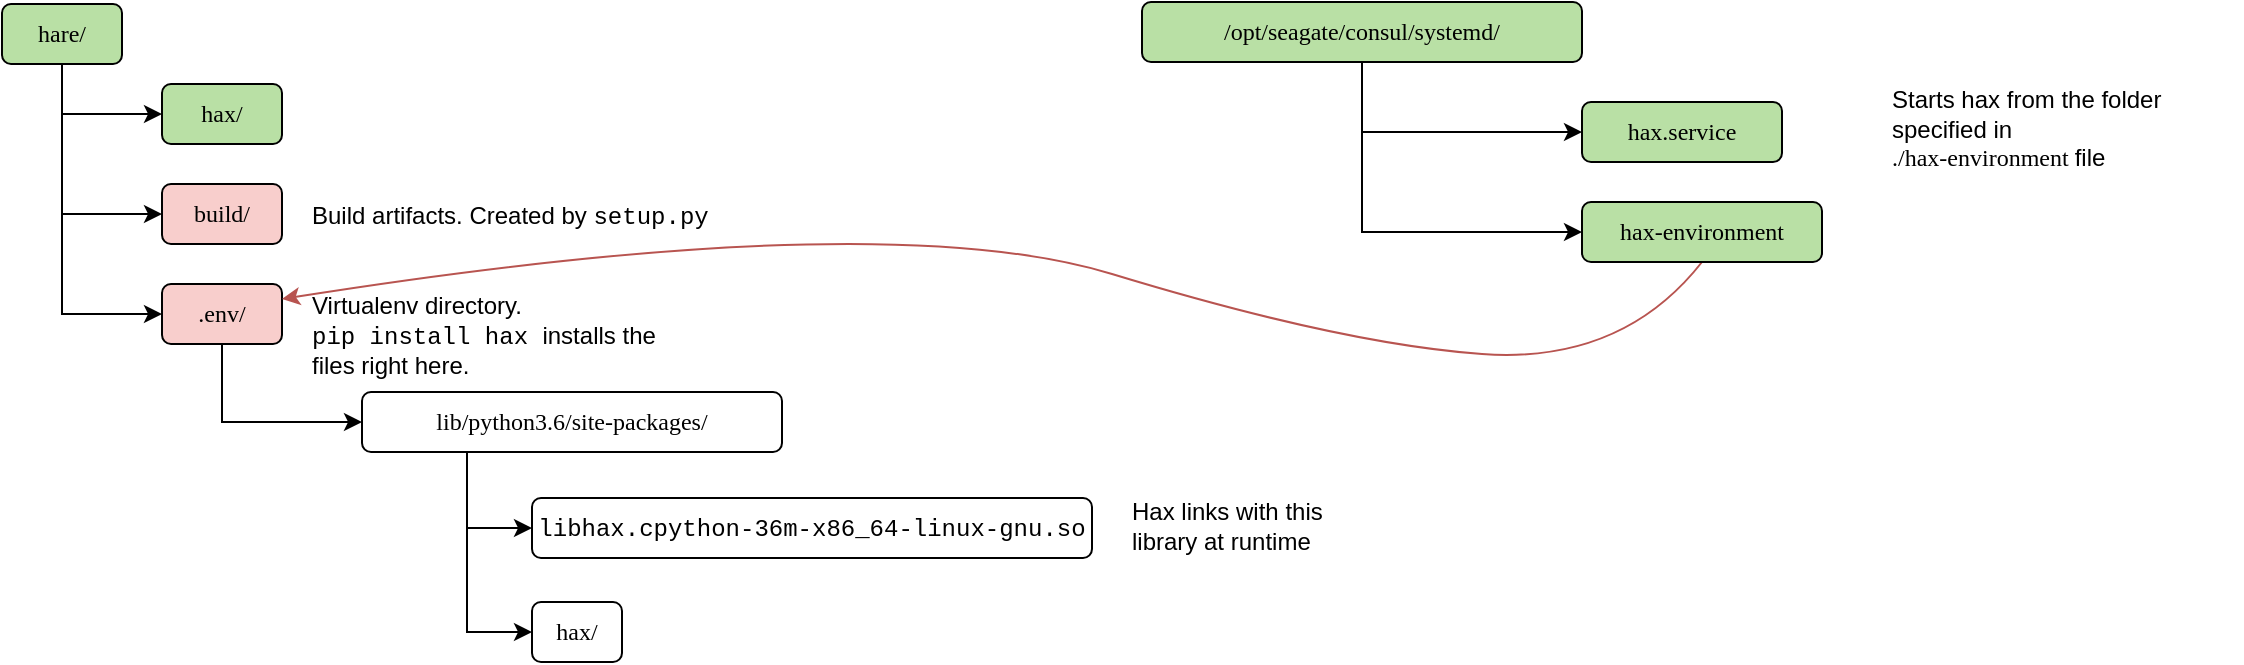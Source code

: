 <mxfile version="11.2.9" type="device" pages="1"><diagram id="iR9Oa7CT4uslamSqYcq4" name="Page-1"><mxGraphModel dx="1246" dy="699" grid="1" gridSize="10" guides="1" tooltips="1" connect="1" arrows="1" fold="1" page="1" pageScale="1" pageWidth="1169" pageHeight="1654" math="0" shadow="0"><root><mxCell id="0"/><mxCell id="1" parent="0"/><mxCell id="5Zpw5AX2NDVuuhbWSxUM-8" style="edgeStyle=orthogonalEdgeStyle;rounded=0;orthogonalLoop=1;jettySize=auto;html=1;exitX=0.5;exitY=1;exitDx=0;exitDy=0;entryX=0;entryY=0.5;entryDx=0;entryDy=0;" edge="1" parent="1" source="5Zpw5AX2NDVuuhbWSxUM-1" target="5Zpw5AX2NDVuuhbWSxUM-2"><mxGeometry relative="1" as="geometry"/></mxCell><mxCell id="5Zpw5AX2NDVuuhbWSxUM-1" value="&lt;font face=&quot;Lucida Console&quot;&gt;hare/&lt;/font&gt;" style="rounded=1;whiteSpace=wrap;html=1;fillColor=#B9E0A5;" vertex="1" parent="1"><mxGeometry x="20" y="20" width="60" height="30" as="geometry"/></mxCell><mxCell id="5Zpw5AX2NDVuuhbWSxUM-2" value="&lt;font face=&quot;Lucida Console&quot;&gt;hax/&lt;/font&gt;" style="rounded=1;whiteSpace=wrap;html=1;fillColor=#B9E0A5;" vertex="1" parent="1"><mxGeometry x="100" y="60" width="60" height="30" as="geometry"/></mxCell><mxCell id="5Zpw5AX2NDVuuhbWSxUM-3" value="&lt;font face=&quot;Lucida Console&quot;&gt;build/&lt;/font&gt;" style="rounded=1;whiteSpace=wrap;html=1;fillColor=#F8CECC;" vertex="1" parent="1"><mxGeometry x="100" y="110" width="60" height="30" as="geometry"/></mxCell><mxCell id="5Zpw5AX2NDVuuhbWSxUM-19" style="edgeStyle=orthogonalEdgeStyle;rounded=0;orthogonalLoop=1;jettySize=auto;html=1;exitX=0.5;exitY=1;exitDx=0;exitDy=0;entryX=0;entryY=0.5;entryDx=0;entryDy=0;" edge="1" parent="1" source="5Zpw5AX2NDVuuhbWSxUM-6" target="5Zpw5AX2NDVuuhbWSxUM-18"><mxGeometry relative="1" as="geometry"/></mxCell><mxCell id="5Zpw5AX2NDVuuhbWSxUM-6" value="&lt;font face=&quot;Lucida Console&quot;&gt;.env/&lt;/font&gt;" style="rounded=1;whiteSpace=wrap;html=1;fillColor=#F8CECC;" vertex="1" parent="1"><mxGeometry x="100" y="160" width="60" height="30" as="geometry"/></mxCell><mxCell id="5Zpw5AX2NDVuuhbWSxUM-9" style="edgeStyle=orthogonalEdgeStyle;rounded=0;orthogonalLoop=1;jettySize=auto;html=1;exitX=0.5;exitY=1;exitDx=0;exitDy=0;entryX=0;entryY=0.5;entryDx=0;entryDy=0;" edge="1" parent="1" source="5Zpw5AX2NDVuuhbWSxUM-1" target="5Zpw5AX2NDVuuhbWSxUM-3"><mxGeometry relative="1" as="geometry"><mxPoint x="60" y="60" as="sourcePoint"/><mxPoint x="110" y="85" as="targetPoint"/></mxGeometry></mxCell><mxCell id="5Zpw5AX2NDVuuhbWSxUM-10" style="edgeStyle=orthogonalEdgeStyle;rounded=0;orthogonalLoop=1;jettySize=auto;html=1;exitX=0.5;exitY=1;exitDx=0;exitDy=0;entryX=0;entryY=0.5;entryDx=0;entryDy=0;" edge="1" parent="1" source="5Zpw5AX2NDVuuhbWSxUM-1" target="5Zpw5AX2NDVuuhbWSxUM-6"><mxGeometry relative="1" as="geometry"><mxPoint x="60" y="60" as="sourcePoint"/><mxPoint x="110" y="135" as="targetPoint"/></mxGeometry></mxCell><mxCell id="5Zpw5AX2NDVuuhbWSxUM-16" value="&lt;br&gt;Virtualenv directory.&lt;br&gt;&lt;font face=&quot;Courier New&quot;&gt;pip install hax &lt;font face=&quot;Helvetica&quot;&gt;installs the files right here.&lt;/font&gt;&lt;/font&gt;" style="text;html=1;strokeColor=none;fillColor=none;spacing=5;spacingTop=-20;whiteSpace=wrap;overflow=hidden;rounded=0;" vertex="1" parent="1"><mxGeometry x="170" y="160" width="190" height="50" as="geometry"/></mxCell><mxCell id="5Zpw5AX2NDVuuhbWSxUM-17" value="&lt;br&gt;Build artifacts. Created by &lt;font face=&quot;Courier New&quot;&gt;setup.py&amp;nbsp;&lt;/font&gt; " style="text;html=1;strokeColor=none;fillColor=none;spacing=5;spacingTop=-20;whiteSpace=wrap;overflow=hidden;rounded=0;" vertex="1" parent="1"><mxGeometry x="170" y="115" width="220" height="20" as="geometry"/></mxCell><mxCell id="5Zpw5AX2NDVuuhbWSxUM-21" style="edgeStyle=orthogonalEdgeStyle;rounded=0;orthogonalLoop=1;jettySize=auto;html=1;exitX=0.25;exitY=1;exitDx=0;exitDy=0;entryX=0;entryY=0.5;entryDx=0;entryDy=0;" edge="1" parent="1" source="5Zpw5AX2NDVuuhbWSxUM-18" target="5Zpw5AX2NDVuuhbWSxUM-20"><mxGeometry relative="1" as="geometry"/></mxCell><mxCell id="5Zpw5AX2NDVuuhbWSxUM-18" value="&lt;div&gt;&lt;font face=&quot;Lucida Console&quot;&gt;lib/python3.6/site-packages/&lt;/font&gt;&lt;/div&gt;" style="rounded=1;whiteSpace=wrap;html=1;" vertex="1" parent="1"><mxGeometry x="200" y="214" width="210" height="30" as="geometry"/></mxCell><mxCell id="5Zpw5AX2NDVuuhbWSxUM-20" value="&lt;font face=&quot;Courier New&quot;&gt;libhax.cpython-36m-x86_64-linux-gnu.so&lt;br&gt;&lt;/font&gt;" style="rounded=1;whiteSpace=wrap;html=1;" vertex="1" parent="1"><mxGeometry x="285" y="267" width="280" height="30" as="geometry"/></mxCell><mxCell id="5Zpw5AX2NDVuuhbWSxUM-22" value="&lt;font face=&quot;Lucida Console&quot;&gt;hax/&lt;/font&gt;" style="rounded=1;whiteSpace=wrap;html=1;" vertex="1" parent="1"><mxGeometry x="285" y="319" width="45" height="30" as="geometry"/></mxCell><mxCell id="5Zpw5AX2NDVuuhbWSxUM-23" style="edgeStyle=orthogonalEdgeStyle;rounded=0;orthogonalLoop=1;jettySize=auto;html=1;exitX=0.25;exitY=1;exitDx=0;exitDy=0;entryX=0;entryY=0.5;entryDx=0;entryDy=0;" edge="1" parent="1" source="5Zpw5AX2NDVuuhbWSxUM-18" target="5Zpw5AX2NDVuuhbWSxUM-22"><mxGeometry relative="1" as="geometry"><mxPoint x="263" y="254" as="sourcePoint"/><mxPoint x="295" y="305" as="targetPoint"/></mxGeometry></mxCell><mxCell id="5Zpw5AX2NDVuuhbWSxUM-24" value="&lt;br&gt;Hax links with this library at runtime" style="text;html=1;strokeColor=none;fillColor=none;spacing=5;spacingTop=-20;whiteSpace=wrap;overflow=hidden;rounded=0;" vertex="1" parent="1"><mxGeometry x="580" y="263" width="120" height="38" as="geometry"/></mxCell><mxCell id="5Zpw5AX2NDVuuhbWSxUM-32" value="" style="curved=1;endArrow=classic;html=1;exitX=0.5;exitY=1;exitDx=0;exitDy=0;entryX=1;entryY=0.25;entryDx=0;entryDy=0;fillColor=#f8cecc;strokeColor=#b85450;" edge="1" parent="1" source="5Zpw5AX2NDVuuhbWSxUM-29" target="5Zpw5AX2NDVuuhbWSxUM-6"><mxGeometry width="50" height="50" relative="1" as="geometry"><mxPoint x="20" y="600" as="sourcePoint"/><mxPoint x="70" y="550" as="targetPoint"/><Array as="points"><mxPoint x="830" y="200"/><mxPoint x="690" y="190"/><mxPoint x="460" y="120"/></Array></mxGeometry></mxCell><mxCell id="5Zpw5AX2NDVuuhbWSxUM-34" value="" style="group" vertex="1" connectable="0" parent="1"><mxGeometry x="590" y="19" width="550" height="130" as="geometry"/></mxCell><mxCell id="5Zpw5AX2NDVuuhbWSxUM-26" value="&lt;font face=&quot;Lucida Console&quot;&gt;/opt/seagate/consul/systemd/&lt;/font&gt;" style="rounded=1;whiteSpace=wrap;html=1;fillColor=#B9E0A5;" vertex="1" parent="5Zpw5AX2NDVuuhbWSxUM-34"><mxGeometry width="220" height="30" as="geometry"/></mxCell><mxCell id="5Zpw5AX2NDVuuhbWSxUM-27" value="&lt;font face=&quot;Lucida Console&quot;&gt;hax.service&lt;/font&gt;" style="rounded=1;whiteSpace=wrap;html=1;fillColor=#B9E0A5;" vertex="1" parent="5Zpw5AX2NDVuuhbWSxUM-34"><mxGeometry x="220" y="50" width="100" height="30" as="geometry"/></mxCell><mxCell id="5Zpw5AX2NDVuuhbWSxUM-29" value="&lt;font face=&quot;Lucida Console&quot;&gt;hax-environment&lt;/font&gt;" style="rounded=1;whiteSpace=wrap;html=1;fillColor=#B9E0A5;" vertex="1" parent="5Zpw5AX2NDVuuhbWSxUM-34"><mxGeometry x="220" y="100" width="120" height="30" as="geometry"/></mxCell><mxCell id="5Zpw5AX2NDVuuhbWSxUM-31" value="&lt;br&gt;Starts hax from the folder specified in &lt;font face=&quot;Lucida Console&quot;&gt;&lt;br&gt;./hax-environment &lt;font face=&quot;Helvetica&quot;&gt;file&lt;/font&gt;&lt;br&gt;&lt;/font&gt;" style="text;html=1;strokeColor=none;fillColor=none;spacing=5;spacingTop=-20;whiteSpace=wrap;overflow=hidden;rounded=0;" vertex="1" parent="5Zpw5AX2NDVuuhbWSxUM-34"><mxGeometry x="370" y="38" width="180" height="54" as="geometry"/></mxCell><mxCell id="5Zpw5AX2NDVuuhbWSxUM-28" style="edgeStyle=orthogonalEdgeStyle;rounded=0;orthogonalLoop=1;jettySize=auto;html=1;exitX=0.5;exitY=1;exitDx=0;exitDy=0;entryX=0;entryY=0.5;entryDx=0;entryDy=0;" edge="1" parent="5Zpw5AX2NDVuuhbWSxUM-34" source="5Zpw5AX2NDVuuhbWSxUM-26" target="5Zpw5AX2NDVuuhbWSxUM-27"><mxGeometry relative="1" as="geometry"/></mxCell><mxCell id="5Zpw5AX2NDVuuhbWSxUM-30" style="edgeStyle=orthogonalEdgeStyle;rounded=0;orthogonalLoop=1;jettySize=auto;html=1;exitX=0.5;exitY=1;exitDx=0;exitDy=0;entryX=0;entryY=0.5;entryDx=0;entryDy=0;" edge="1" parent="5Zpw5AX2NDVuuhbWSxUM-34" source="5Zpw5AX2NDVuuhbWSxUM-26" target="5Zpw5AX2NDVuuhbWSxUM-29"><mxGeometry relative="1" as="geometry"><mxPoint x="140" y="440" as="sourcePoint"/><mxPoint x="250" y="475" as="targetPoint"/></mxGeometry></mxCell></root></mxGraphModel></diagram></mxfile>